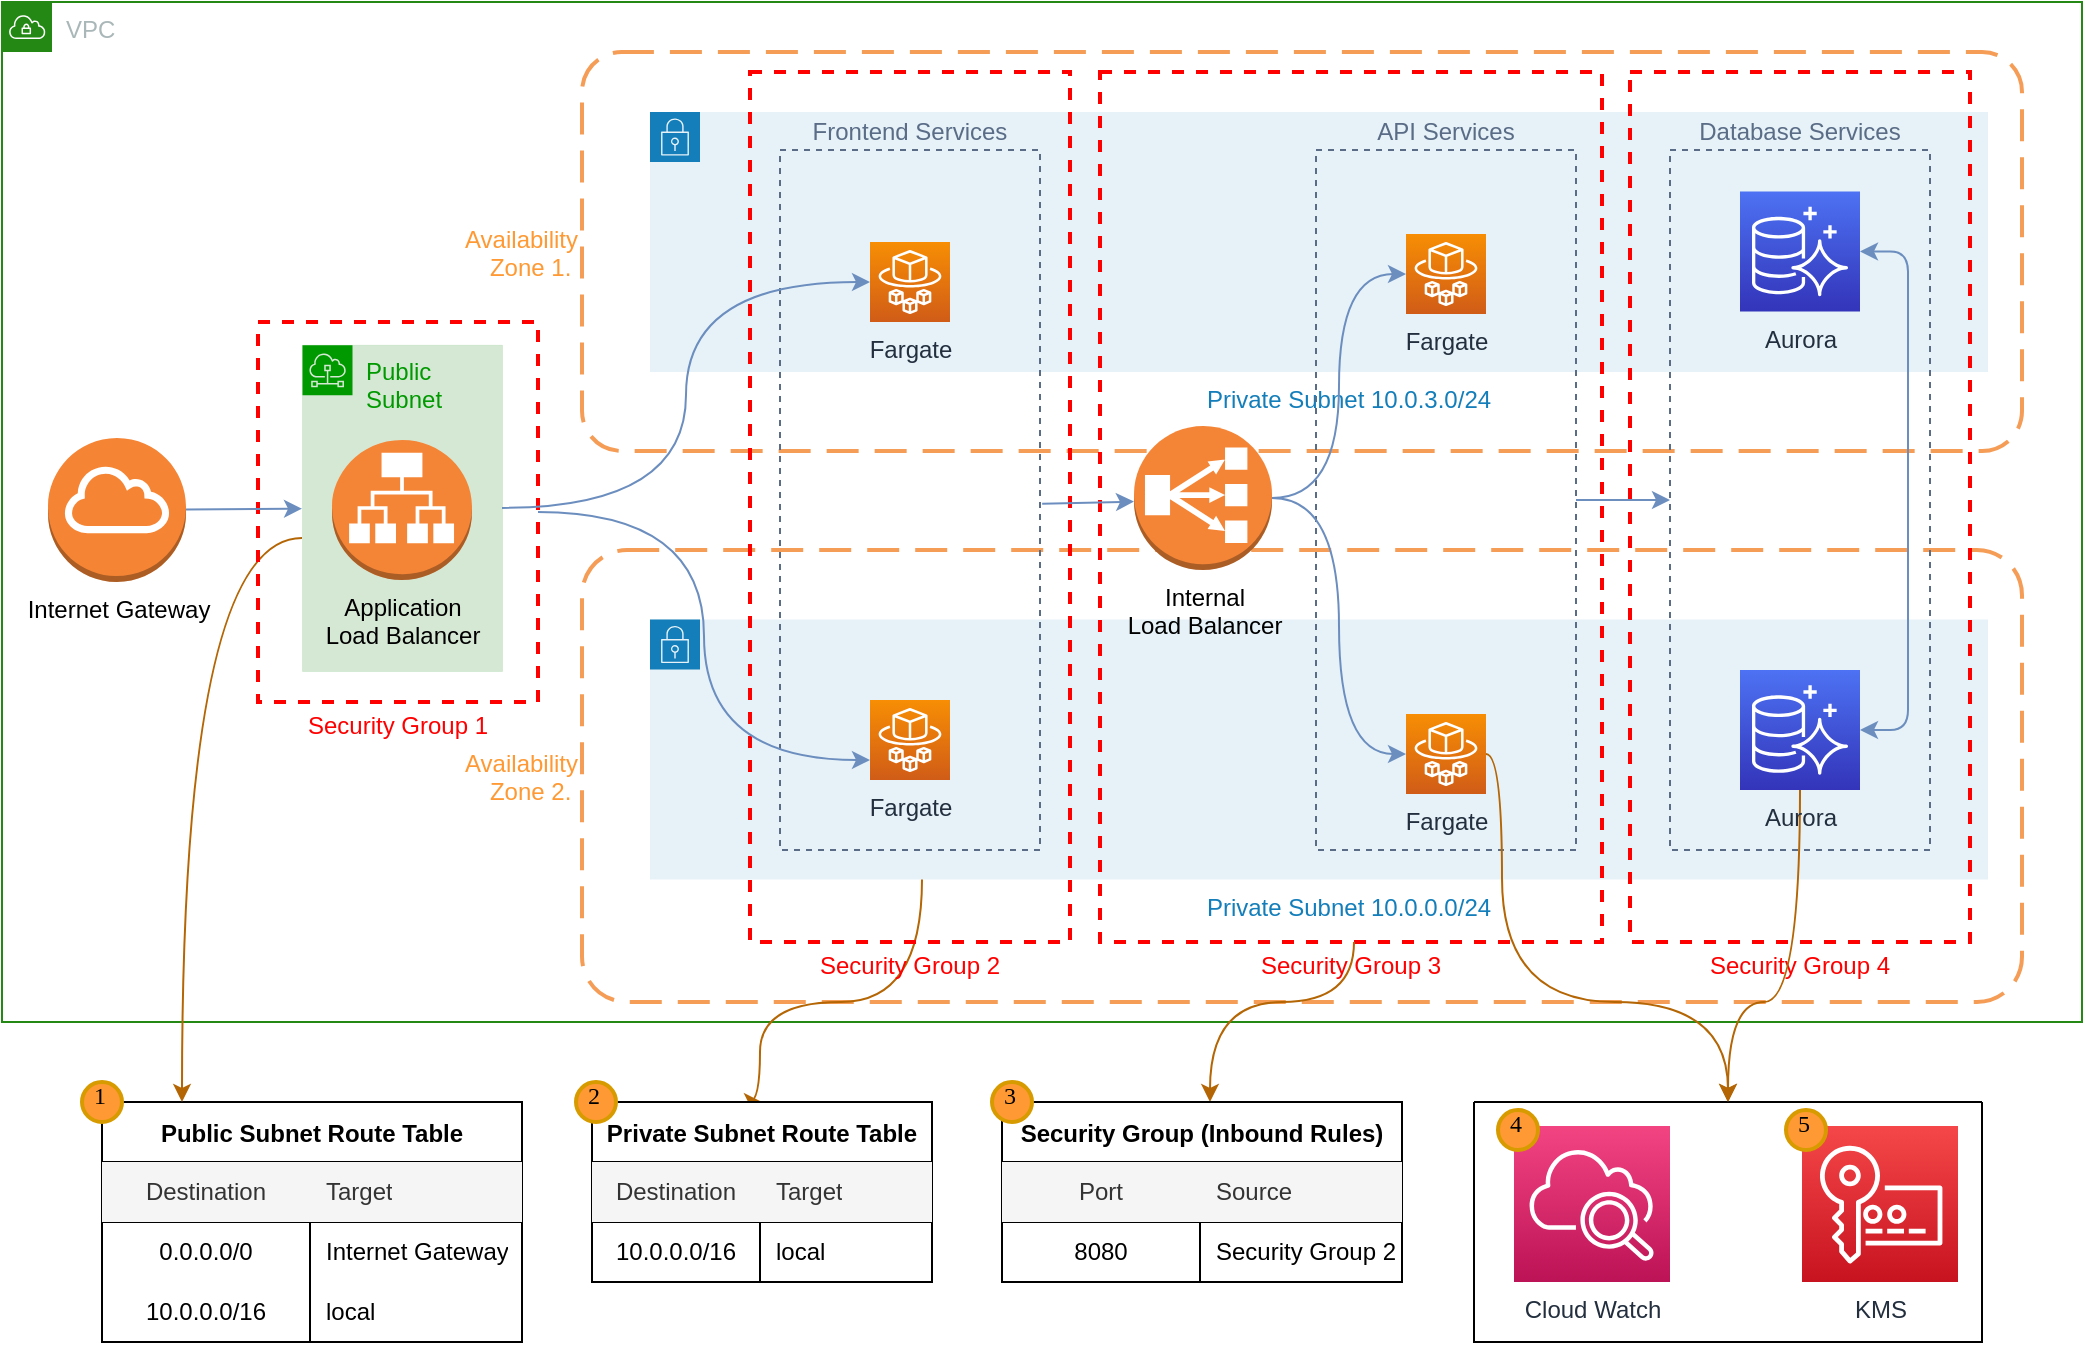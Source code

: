 <mxfile version="15.5.6" type="github">
  <diagram id="Ht1M8jgEwFfnCIfOTk4-" name="Page-1">
    <mxGraphModel dx="1426" dy="493" grid="1" gridSize="10" guides="1" tooltips="1" connect="1" arrows="1" fold="1" page="1" pageScale="1" pageWidth="1169" pageHeight="827" math="0" shadow="0">
      <root>
        <mxCell id="0" />
        <mxCell id="1" parent="0" />
        <mxCell id="Bm9dChhNE6_kYrQnx7Yv-36" value="Availability &#xa;Zone 2. " style="rounded=1;arcSize=10;dashed=1;strokeColor=#F59D56;fillColor=none;gradientColor=none;dashPattern=8 4;strokeWidth=2;verticalAlign=middle;fontColor=#FF9933;labelPosition=left;verticalLabelPosition=middle;align=right;" parent="1" vertex="1">
          <mxGeometry x="370" y="354" width="720" height="226" as="geometry" />
        </mxCell>
        <mxCell id="Bm9dChhNE6_kYrQnx7Yv-4" value="VPC" style="points=[[0,0],[0.25,0],[0.5,0],[0.75,0],[1,0],[1,0.25],[1,0.5],[1,0.75],[1,1],[0.75,1],[0.5,1],[0.25,1],[0,1],[0,0.75],[0,0.5],[0,0.25]];outlineConnect=0;gradientColor=none;html=1;whiteSpace=wrap;fontSize=12;fontStyle=0;shape=mxgraph.aws4.group;grIcon=mxgraph.aws4.group_vpc;strokeColor=#248814;fillColor=none;verticalAlign=top;align=left;spacingLeft=30;fontColor=#AAB7B8;dashed=0;" parent="1" vertex="1">
          <mxGeometry x="80" y="80" width="1040" height="510" as="geometry" />
        </mxCell>
        <mxCell id="Bm9dChhNE6_kYrQnx7Yv-38" value="Private Subnet 10.0.0.0/24" style="points=[[0,0],[0.25,0],[0.5,0],[0.75,0],[1,0],[1,0.25],[1,0.5],[1,0.75],[1,1],[0.75,1],[0.5,1],[0.25,1],[0,1],[0,0.75],[0,0.5],[0,0.25]];outlineConnect=0;gradientColor=none;html=1;whiteSpace=wrap;fontSize=12;fontStyle=0;shape=mxgraph.aws4.group;grIcon=mxgraph.aws4.group_security_group;grStroke=0;strokeColor=#147EBA;fillColor=#E6F2F8;verticalAlign=top;align=center;spacingLeft=30;fontColor=#147EBA;dashed=0;labelPosition=center;verticalLabelPosition=bottom;" parent="1" vertex="1">
          <mxGeometry x="404" y="388.75" width="669" height="130" as="geometry" />
        </mxCell>
        <mxCell id="Bm9dChhNE6_kYrQnx7Yv-32" value="Private Subnet 10.0.3.0/24" style="points=[[0,0],[0.25,0],[0.5,0],[0.75,0],[1,0],[1,0.25],[1,0.5],[1,0.75],[1,1],[0.75,1],[0.5,1],[0.25,1],[0,1],[0,0.75],[0,0.5],[0,0.25]];outlineConnect=0;gradientColor=none;html=1;whiteSpace=wrap;fontSize=12;fontStyle=0;shape=mxgraph.aws4.group;grIcon=mxgraph.aws4.group_security_group;grStroke=0;strokeColor=#147EBA;fillColor=#E6F2F8;verticalAlign=top;align=center;spacingLeft=30;fontColor=#147EBA;dashed=0;labelPosition=center;verticalLabelPosition=bottom;" parent="1" vertex="1">
          <mxGeometry x="404" y="135" width="669" height="130" as="geometry" />
        </mxCell>
        <mxCell id="Bm9dChhNE6_kYrQnx7Yv-30" value="Availability &#xa;Zone 1. " style="rounded=1;arcSize=10;dashed=1;strokeColor=#F59D56;fillColor=none;gradientColor=none;dashPattern=8 4;strokeWidth=2;fontColor=#FF9933;verticalAlign=middle;labelPosition=left;verticalLabelPosition=middle;align=right;" parent="1" vertex="1">
          <mxGeometry x="370" y="105" width="720" height="199.5" as="geometry" />
        </mxCell>
        <mxCell id="MH6_EnVXU-AyahLenh14-8" value="&lt;font color=&quot;#ff0000&quot;&gt;Security Group 3&lt;/font&gt;" style="fontStyle=0;verticalAlign=top;align=center;spacingTop=-2;fillColor=none;rounded=0;whiteSpace=wrap;html=1;strokeColor=#FF0000;strokeWidth=2;dashed=1;container=1;collapsible=0;expand=0;recursiveResize=0;labelPosition=center;verticalLabelPosition=bottom;" vertex="1" parent="1">
          <mxGeometry x="629" y="115" width="251" height="435" as="geometry" />
        </mxCell>
        <mxCell id="MH6_EnVXU-AyahLenh14-83" value="Fargate" style="sketch=0;points=[[0,0,0],[0.25,0,0],[0.5,0,0],[0.75,0,0],[1,0,0],[0,1,0],[0.25,1,0],[0.5,1,0],[0.75,1,0],[1,1,0],[0,0.25,0],[0,0.5,0],[0,0.75,0],[1,0.25,0],[1,0.5,0],[1,0.75,0]];outlineConnect=0;fontColor=#232F3E;gradientColor=#F78E04;gradientDirection=north;fillColor=#D05C17;strokeColor=#ffffff;dashed=0;verticalLabelPosition=bottom;verticalAlign=top;align=center;html=1;fontSize=12;fontStyle=0;aspect=fixed;shape=mxgraph.aws4.resourceIcon;resIcon=mxgraph.aws4.fargate;labelPosition=center;" vertex="1" parent="MH6_EnVXU-AyahLenh14-8">
          <mxGeometry x="153" y="81" width="40" height="40" as="geometry" />
        </mxCell>
        <mxCell id="MH6_EnVXU-AyahLenh14-81" value="Fargate" style="sketch=0;points=[[0,0,0],[0.25,0,0],[0.5,0,0],[0.75,0,0],[1,0,0],[0,1,0],[0.25,1,0],[0.5,1,0],[0.75,1,0],[1,1,0],[0,0.25,0],[0,0.5,0],[0,0.75,0],[1,0.25,0],[1,0.5,0],[1,0.75,0]];outlineConnect=0;fontColor=#232F3E;gradientColor=#F78E04;gradientDirection=north;fillColor=#D05C17;strokeColor=#ffffff;dashed=0;verticalLabelPosition=bottom;verticalAlign=top;align=center;html=1;fontSize=12;fontStyle=0;aspect=fixed;shape=mxgraph.aws4.resourceIcon;resIcon=mxgraph.aws4.fargate;labelPosition=center;" vertex="1" parent="MH6_EnVXU-AyahLenh14-8">
          <mxGeometry x="153" y="321" width="40" height="40" as="geometry" />
        </mxCell>
        <mxCell id="Bm9dChhNE6_kYrQnx7Yv-35" value="API Services" style="fillColor=none;strokeColor=#5A6C86;dashed=1;verticalAlign=bottom;fontStyle=0;fontColor=#5A6C86;labelPosition=center;verticalLabelPosition=top;align=center;" parent="MH6_EnVXU-AyahLenh14-8" vertex="1">
          <mxGeometry x="108" y="39" width="130" height="350" as="geometry" />
        </mxCell>
        <mxCell id="MH6_EnVXU-AyahLenh14-100" style="edgeStyle=orthogonalEdgeStyle;curved=1;rounded=0;orthogonalLoop=1;jettySize=auto;html=1;entryX=0.5;entryY=0;entryDx=0;entryDy=0;fillColor=#fad7ac;strokeColor=#b46504;" edge="1" parent="1" source="Bm9dChhNE6_kYrQnx7Yv-38" target="MH6_EnVXU-AyahLenh14-68">
          <mxGeometry relative="1" as="geometry">
            <Array as="points">
              <mxPoint x="540" y="580" />
              <mxPoint x="459" y="580" />
            </Array>
          </mxGeometry>
        </mxCell>
        <mxCell id="Bm9dChhNE6_kYrQnx7Yv-34" value="Frontend Services" style="fillColor=none;strokeColor=#5A6C86;dashed=1;verticalAlign=bottom;fontStyle=0;fontColor=#5A6C86;labelPosition=center;verticalLabelPosition=top;align=center;" parent="1" vertex="1">
          <mxGeometry x="469" y="154" width="130" height="350" as="geometry" />
        </mxCell>
        <mxCell id="Bm9dChhNE6_kYrQnx7Yv-37" value="Database Services" style="fillColor=none;strokeColor=#5A6C86;dashed=1;verticalAlign=bottom;fontStyle=0;fontColor=#5A6C86;labelPosition=center;verticalLabelPosition=top;align=center;" parent="1" vertex="1">
          <mxGeometry x="914" y="154" width="130" height="350" as="geometry" />
        </mxCell>
        <mxCell id="MH6_EnVXU-AyahLenh14-7" value="&lt;font color=&quot;#ff0000&quot;&gt;Security Group 2&lt;/font&gt;" style="fontStyle=0;verticalAlign=top;align=center;spacingTop=-2;fillColor=none;rounded=0;whiteSpace=wrap;html=1;strokeColor=#FF0000;strokeWidth=2;dashed=1;container=1;collapsible=0;expand=0;recursiveResize=0;labelPosition=center;verticalLabelPosition=bottom;" vertex="1" parent="1">
          <mxGeometry x="454" y="115" width="160" height="435" as="geometry" />
        </mxCell>
        <mxCell id="kDZL8D2RY44nvhGmX9FH-7" value="Fargate" style="sketch=0;points=[[0,0,0],[0.25,0,0],[0.5,0,0],[0.75,0,0],[1,0,0],[0,1,0],[0.25,1,0],[0.5,1,0],[0.75,1,0],[1,1,0],[0,0.25,0],[0,0.5,0],[0,0.75,0],[1,0.25,0],[1,0.5,0],[1,0.75,0]];outlineConnect=0;fontColor=#232F3E;gradientColor=#F78E04;gradientDirection=north;fillColor=#D05C17;strokeColor=#ffffff;dashed=0;verticalLabelPosition=bottom;verticalAlign=top;align=center;html=1;fontSize=12;fontStyle=0;aspect=fixed;shape=mxgraph.aws4.resourceIcon;resIcon=mxgraph.aws4.fargate;" parent="MH6_EnVXU-AyahLenh14-7" vertex="1">
          <mxGeometry x="60" y="314" width="40" height="40" as="geometry" />
        </mxCell>
        <mxCell id="MH6_EnVXU-AyahLenh14-64" value="Fargate" style="sketch=0;points=[[0,0,0],[0.25,0,0],[0.5,0,0],[0.75,0,0],[1,0,0],[0,1,0],[0.25,1,0],[0.5,1,0],[0.75,1,0],[1,1,0],[0,0.25,0],[0,0.5,0],[0,0.75,0],[1,0.25,0],[1,0.5,0],[1,0.75,0]];outlineConnect=0;fontColor=#232F3E;gradientColor=#F78E04;gradientDirection=north;fillColor=#D05C17;strokeColor=#ffffff;dashed=0;verticalLabelPosition=bottom;verticalAlign=top;align=center;html=1;fontSize=12;fontStyle=0;aspect=fixed;shape=mxgraph.aws4.resourceIcon;resIcon=mxgraph.aws4.fargate;" vertex="1" parent="MH6_EnVXU-AyahLenh14-7">
          <mxGeometry x="60" y="85" width="40" height="40" as="geometry" />
        </mxCell>
        <mxCell id="MH6_EnVXU-AyahLenh14-101" style="edgeStyle=orthogonalEdgeStyle;curved=1;rounded=0;orthogonalLoop=1;jettySize=auto;html=1;fillColor=#fad7ac;strokeColor=#b46504;" edge="1" parent="1" source="MH6_EnVXU-AyahLenh14-8" target="MH6_EnVXU-AyahLenh14-84">
          <mxGeometry relative="1" as="geometry">
            <Array as="points">
              <mxPoint x="756" y="580" />
              <mxPoint x="684" y="580" />
            </Array>
          </mxGeometry>
        </mxCell>
        <mxCell id="MH6_EnVXU-AyahLenh14-9" value="&lt;font color=&quot;#ff0000&quot;&gt;Security Group 4&lt;/font&gt;" style="fontStyle=0;verticalAlign=top;align=center;spacingTop=-2;fillColor=none;rounded=0;whiteSpace=wrap;html=1;strokeColor=#FF0000;strokeWidth=2;dashed=1;container=1;collapsible=0;expand=0;recursiveResize=0;labelPosition=center;verticalLabelPosition=bottom;" vertex="1" parent="1">
          <mxGeometry x="894" y="115" width="170" height="435" as="geometry" />
        </mxCell>
        <mxCell id="MH6_EnVXU-AyahLenh14-54" value="Public Subnet Route Table" style="shape=table;startSize=30;container=1;collapsible=0;childLayout=tableLayout;fixedRows=1;rowLines=0;fontStyle=1;align=center;pointerEvents=1;" vertex="1" parent="1">
          <mxGeometry x="130" y="630" width="210" height="120" as="geometry" />
        </mxCell>
        <mxCell id="MH6_EnVXU-AyahLenh14-55" value="" style="shape=partialRectangle;html=1;whiteSpace=wrap;collapsible=0;dropTarget=0;pointerEvents=1;fillColor=none;top=0;left=0;bottom=1;right=0;points=[[0,0.5],[1,0.5]];portConstraint=eastwest;" vertex="1" parent="MH6_EnVXU-AyahLenh14-54">
          <mxGeometry y="30" width="210" height="30" as="geometry" />
        </mxCell>
        <mxCell id="MH6_EnVXU-AyahLenh14-56" value="Destination" style="shape=partialRectangle;html=1;whiteSpace=wrap;connectable=0;fillColor=#f5f5f5;top=0;left=0;bottom=0;right=0;overflow=hidden;pointerEvents=1;fontColor=#333333;strokeColor=#666666;" vertex="1" parent="MH6_EnVXU-AyahLenh14-55">
          <mxGeometry width="104" height="30" as="geometry">
            <mxRectangle width="104" height="30" as="alternateBounds" />
          </mxGeometry>
        </mxCell>
        <mxCell id="MH6_EnVXU-AyahLenh14-57" value="Target" style="shape=partialRectangle;html=1;whiteSpace=wrap;connectable=0;fillColor=#f5f5f5;top=0;left=0;bottom=0;right=0;align=left;spacingLeft=6;overflow=hidden;pointerEvents=1;fontColor=#333333;strokeColor=#666666;" vertex="1" parent="MH6_EnVXU-AyahLenh14-55">
          <mxGeometry x="104" width="106" height="30" as="geometry">
            <mxRectangle width="106" height="30" as="alternateBounds" />
          </mxGeometry>
        </mxCell>
        <mxCell id="MH6_EnVXU-AyahLenh14-58" value="" style="shape=partialRectangle;html=1;whiteSpace=wrap;collapsible=0;dropTarget=0;pointerEvents=1;fillColor=none;top=0;left=0;bottom=0;right=0;points=[[0,0.5],[1,0.5]];portConstraint=eastwest;" vertex="1" parent="MH6_EnVXU-AyahLenh14-54">
          <mxGeometry y="60" width="210" height="30" as="geometry" />
        </mxCell>
        <mxCell id="MH6_EnVXU-AyahLenh14-59" value="0.0.0.0/0" style="shape=partialRectangle;html=1;whiteSpace=wrap;connectable=0;fillColor=none;top=0;left=0;bottom=0;right=0;overflow=hidden;pointerEvents=1;" vertex="1" parent="MH6_EnVXU-AyahLenh14-58">
          <mxGeometry width="104" height="30" as="geometry">
            <mxRectangle width="104" height="30" as="alternateBounds" />
          </mxGeometry>
        </mxCell>
        <mxCell id="MH6_EnVXU-AyahLenh14-60" value="Internet Gateway" style="shape=partialRectangle;html=1;whiteSpace=wrap;connectable=0;fillColor=none;top=0;left=0;bottom=0;right=0;align=left;spacingLeft=6;overflow=hidden;pointerEvents=1;labelBorderColor=none;" vertex="1" parent="MH6_EnVXU-AyahLenh14-58">
          <mxGeometry x="104" width="106" height="30" as="geometry">
            <mxRectangle width="106" height="30" as="alternateBounds" />
          </mxGeometry>
        </mxCell>
        <mxCell id="MH6_EnVXU-AyahLenh14-61" value="" style="shape=partialRectangle;html=1;whiteSpace=wrap;collapsible=0;dropTarget=0;pointerEvents=1;fillColor=none;top=0;left=0;bottom=0;right=0;points=[[0,0.5],[1,0.5]];portConstraint=eastwest;" vertex="1" parent="MH6_EnVXU-AyahLenh14-54">
          <mxGeometry y="90" width="210" height="30" as="geometry" />
        </mxCell>
        <mxCell id="MH6_EnVXU-AyahLenh14-62" value="10.0.0.0/16" style="shape=partialRectangle;html=1;whiteSpace=wrap;connectable=0;fillColor=none;top=0;left=0;bottom=0;right=0;overflow=hidden;pointerEvents=1;" vertex="1" parent="MH6_EnVXU-AyahLenh14-61">
          <mxGeometry width="104" height="30" as="geometry">
            <mxRectangle width="104" height="30" as="alternateBounds" />
          </mxGeometry>
        </mxCell>
        <mxCell id="MH6_EnVXU-AyahLenh14-63" value="local" style="shape=partialRectangle;html=1;whiteSpace=wrap;connectable=0;fillColor=none;top=0;left=0;bottom=0;right=0;align=left;spacingLeft=6;overflow=hidden;pointerEvents=1;" vertex="1" parent="MH6_EnVXU-AyahLenh14-61">
          <mxGeometry x="104" width="106" height="30" as="geometry">
            <mxRectangle width="106" height="30" as="alternateBounds" />
          </mxGeometry>
        </mxCell>
        <mxCell id="MH6_EnVXU-AyahLenh14-109" style="edgeStyle=orthogonalEdgeStyle;curved=1;rounded=0;orthogonalLoop=1;jettySize=auto;html=1;entryX=0;entryY=0.5;entryDx=0;entryDy=0;entryPerimeter=0;fontColor=#FF0000;fillColor=#dae8fc;strokeColor=#6c8ebf;" edge="1" parent="1" source="kDZL8D2RY44nvhGmX9FH-68" target="MH6_EnVXU-AyahLenh14-83">
          <mxGeometry relative="1" as="geometry" />
        </mxCell>
        <mxCell id="MH6_EnVXU-AyahLenh14-111" style="edgeStyle=orthogonalEdgeStyle;curved=1;rounded=0;orthogonalLoop=1;jettySize=auto;html=1;entryX=0;entryY=0.5;entryDx=0;entryDy=0;entryPerimeter=0;fontColor=#FF0000;fillColor=#dae8fc;strokeColor=#6c8ebf;" edge="1" parent="1" source="kDZL8D2RY44nvhGmX9FH-68" target="MH6_EnVXU-AyahLenh14-81">
          <mxGeometry relative="1" as="geometry" />
        </mxCell>
        <mxCell id="kDZL8D2RY44nvhGmX9FH-68" value="&lt;font color=&quot;#000000&quot;&gt;Internal &lt;br&gt;Load Balancer&lt;/font&gt;" style="outlineConnect=0;dashed=0;verticalLabelPosition=bottom;verticalAlign=top;align=center;html=1;shape=mxgraph.aws3.classic_load_balancer;fillColor=#F58536;gradientColor=none;fontColor=#FF9933;" parent="1" vertex="1">
          <mxGeometry x="646" y="292" width="69" height="72" as="geometry" />
        </mxCell>
        <mxCell id="kDZL8D2RY44nvhGmX9FH-9" value="Aurora" style="sketch=0;points=[[0,0,0],[0.25,0,0],[0.5,0,0],[0.75,0,0],[1,0,0],[0,1,0],[0.25,1,0],[0.5,1,0],[0.75,1,0],[1,1,0],[0,0.25,0],[0,0.5,0],[0,0.75,0],[1,0.25,0],[1,0.5,0],[1,0.75,0]];outlineConnect=0;fontColor=#232F3E;gradientColor=#4D72F3;gradientDirection=north;fillColor=#3334B9;strokeColor=#ffffff;dashed=0;verticalLabelPosition=bottom;verticalAlign=top;align=center;html=1;fontSize=12;fontStyle=0;aspect=fixed;shape=mxgraph.aws4.resourceIcon;resIcon=mxgraph.aws4.aurora;" parent="1" vertex="1">
          <mxGeometry x="949" y="174.75" width="60" height="60" as="geometry" />
        </mxCell>
        <mxCell id="MH6_EnVXU-AyahLenh14-123" style="edgeStyle=orthogonalEdgeStyle;curved=1;rounded=0;orthogonalLoop=1;jettySize=auto;html=1;fontColor=#000000;fillColor=#fad7ac;strokeColor=#b46504;" edge="1" parent="1" source="kDZL8D2RY44nvhGmX9FH-10" target="MH6_EnVXU-AyahLenh14-122">
          <mxGeometry relative="1" as="geometry">
            <Array as="points">
              <mxPoint x="979" y="580" />
              <mxPoint x="943" y="580" />
            </Array>
          </mxGeometry>
        </mxCell>
        <mxCell id="kDZL8D2RY44nvhGmX9FH-10" value="Aurora" style="sketch=0;points=[[0,0,0],[0.25,0,0],[0.5,0,0],[0.75,0,0],[1,0,0],[0,1,0],[0.25,1,0],[0.5,1,0],[0.75,1,0],[1,1,0],[0,0.25,0],[0,0.5,0],[0,0.75,0],[1,0.25,0],[1,0.5,0],[1,0.75,0]];outlineConnect=0;fontColor=#232F3E;gradientColor=#4D72F3;gradientDirection=north;fillColor=#3334B9;strokeColor=#ffffff;dashed=0;verticalLabelPosition=bottom;verticalAlign=top;align=center;html=1;fontSize=12;fontStyle=0;aspect=fixed;shape=mxgraph.aws4.resourceIcon;resIcon=mxgraph.aws4.aurora;" parent="1" vertex="1">
          <mxGeometry x="949" y="414" width="60" height="60" as="geometry" />
        </mxCell>
        <mxCell id="kDZL8D2RY44nvhGmX9FH-54" value="" style="endArrow=classic;startArrow=classic;html=1;rounded=1;strokeWidth=1;edgeStyle=orthogonalEdgeStyle;elbow=vertical;jumpStyle=none;exitX=1;exitY=0.5;exitDx=0;exitDy=0;exitPerimeter=0;entryX=1;entryY=0.5;entryDx=0;entryDy=0;entryPerimeter=0;fillColor=#dae8fc;strokeColor=#6c8ebf;" parent="1" source="kDZL8D2RY44nvhGmX9FH-10" target="kDZL8D2RY44nvhGmX9FH-9" edge="1">
          <mxGeometry width="50" height="50" relative="1" as="geometry">
            <mxPoint x="1243" y="340" as="sourcePoint" />
            <mxPoint x="1293" y="290" as="targetPoint" />
            <Array as="points">
              <mxPoint x="1033" y="444" />
              <mxPoint x="1033" y="205" />
            </Array>
          </mxGeometry>
        </mxCell>
        <mxCell id="MH6_EnVXU-AyahLenh14-68" value="Private Subnet Route Table" style="shape=table;startSize=30;container=1;collapsible=0;childLayout=tableLayout;fixedRows=1;rowLines=0;fontStyle=1;align=center;pointerEvents=1;" vertex="1" parent="1">
          <mxGeometry x="375" y="630" width="170" height="90" as="geometry" />
        </mxCell>
        <mxCell id="MH6_EnVXU-AyahLenh14-69" value="" style="shape=partialRectangle;html=1;whiteSpace=wrap;collapsible=0;dropTarget=0;pointerEvents=1;fillColor=none;top=0;left=0;bottom=1;right=0;points=[[0,0.5],[1,0.5]];portConstraint=eastwest;" vertex="1" parent="MH6_EnVXU-AyahLenh14-68">
          <mxGeometry y="30" width="170" height="30" as="geometry" />
        </mxCell>
        <mxCell id="MH6_EnVXU-AyahLenh14-70" value="Destination" style="shape=partialRectangle;html=1;whiteSpace=wrap;connectable=0;fillColor=#f5f5f5;top=0;left=0;bottom=0;right=0;overflow=hidden;pointerEvents=1;fontColor=#333333;strokeColor=#666666;" vertex="1" parent="MH6_EnVXU-AyahLenh14-69">
          <mxGeometry width="84" height="30" as="geometry">
            <mxRectangle width="84" height="30" as="alternateBounds" />
          </mxGeometry>
        </mxCell>
        <mxCell id="MH6_EnVXU-AyahLenh14-71" value="Target" style="shape=partialRectangle;html=1;whiteSpace=wrap;connectable=0;fillColor=#f5f5f5;top=0;left=0;bottom=0;right=0;align=left;spacingLeft=6;overflow=hidden;pointerEvents=1;fontColor=#333333;strokeColor=#666666;" vertex="1" parent="MH6_EnVXU-AyahLenh14-69">
          <mxGeometry x="84" width="86" height="30" as="geometry">
            <mxRectangle width="86" height="30" as="alternateBounds" />
          </mxGeometry>
        </mxCell>
        <mxCell id="MH6_EnVXU-AyahLenh14-72" value="" style="shape=partialRectangle;html=1;whiteSpace=wrap;collapsible=0;dropTarget=0;pointerEvents=1;fillColor=none;top=0;left=0;bottom=0;right=0;points=[[0,0.5],[1,0.5]];portConstraint=eastwest;" vertex="1" parent="MH6_EnVXU-AyahLenh14-68">
          <mxGeometry y="60" width="170" height="30" as="geometry" />
        </mxCell>
        <mxCell id="MH6_EnVXU-AyahLenh14-73" value="10.0.0.0/16" style="shape=partialRectangle;html=1;whiteSpace=wrap;connectable=0;fillColor=none;top=0;left=0;bottom=0;right=0;overflow=hidden;pointerEvents=1;" vertex="1" parent="MH6_EnVXU-AyahLenh14-72">
          <mxGeometry width="84" height="30" as="geometry">
            <mxRectangle width="84" height="30" as="alternateBounds" />
          </mxGeometry>
        </mxCell>
        <mxCell id="MH6_EnVXU-AyahLenh14-74" value="local" style="shape=partialRectangle;html=1;whiteSpace=wrap;connectable=0;fillColor=none;top=0;left=0;bottom=0;right=0;align=left;spacingLeft=6;overflow=hidden;pointerEvents=1;labelBorderColor=none;" vertex="1" parent="MH6_EnVXU-AyahLenh14-72">
          <mxGeometry x="84" width="86" height="30" as="geometry">
            <mxRectangle width="86" height="30" as="alternateBounds" />
          </mxGeometry>
        </mxCell>
        <mxCell id="MH6_EnVXU-AyahLenh14-79" style="edgeStyle=orthogonalEdgeStyle;curved=1;rounded=0;orthogonalLoop=1;jettySize=auto;html=1;fillColor=#fad7ac;strokeColor=#b46504;" edge="1" parent="1" source="kDZL8D2RY44nvhGmX9FH-79" target="MH6_EnVXU-AyahLenh14-54">
          <mxGeometry relative="1" as="geometry">
            <Array as="points">
              <mxPoint x="170" y="348" />
            </Array>
          </mxGeometry>
        </mxCell>
        <mxCell id="MH6_EnVXU-AyahLenh14-84" value="Security Group (Inbound Rules)" style="shape=table;startSize=30;container=1;collapsible=0;childLayout=tableLayout;fixedRows=1;rowLines=0;fontStyle=1;align=center;pointerEvents=1;" vertex="1" parent="1">
          <mxGeometry x="580" y="630" width="200" height="90" as="geometry" />
        </mxCell>
        <mxCell id="MH6_EnVXU-AyahLenh14-85" value="" style="shape=partialRectangle;html=1;whiteSpace=wrap;collapsible=0;dropTarget=0;pointerEvents=1;fillColor=none;top=0;left=0;bottom=1;right=0;points=[[0,0.5],[1,0.5]];portConstraint=eastwest;" vertex="1" parent="MH6_EnVXU-AyahLenh14-84">
          <mxGeometry y="30" width="200" height="30" as="geometry" />
        </mxCell>
        <mxCell id="MH6_EnVXU-AyahLenh14-86" value="Port" style="shape=partialRectangle;html=1;whiteSpace=wrap;connectable=0;fillColor=#f5f5f5;top=0;left=0;bottom=0;right=0;overflow=hidden;pointerEvents=1;fontColor=#333333;strokeColor=#666666;" vertex="1" parent="MH6_EnVXU-AyahLenh14-85">
          <mxGeometry width="99" height="30" as="geometry">
            <mxRectangle width="99" height="30" as="alternateBounds" />
          </mxGeometry>
        </mxCell>
        <mxCell id="MH6_EnVXU-AyahLenh14-87" value="Source" style="shape=partialRectangle;html=1;whiteSpace=wrap;connectable=0;fillColor=#f5f5f5;top=0;left=0;bottom=0;right=0;align=left;spacingLeft=6;overflow=hidden;pointerEvents=1;fontColor=#333333;strokeColor=#666666;" vertex="1" parent="MH6_EnVXU-AyahLenh14-85">
          <mxGeometry x="99" width="101" height="30" as="geometry">
            <mxRectangle width="101" height="30" as="alternateBounds" />
          </mxGeometry>
        </mxCell>
        <mxCell id="MH6_EnVXU-AyahLenh14-88" value="" style="shape=partialRectangle;html=1;whiteSpace=wrap;collapsible=0;dropTarget=0;pointerEvents=1;fillColor=none;top=0;left=0;bottom=0;right=0;points=[[0,0.5],[1,0.5]];portConstraint=eastwest;" vertex="1" parent="MH6_EnVXU-AyahLenh14-84">
          <mxGeometry y="60" width="200" height="30" as="geometry" />
        </mxCell>
        <mxCell id="MH6_EnVXU-AyahLenh14-89" value="8080" style="shape=partialRectangle;html=1;whiteSpace=wrap;connectable=0;fillColor=none;top=0;left=0;bottom=0;right=0;overflow=hidden;pointerEvents=1;" vertex="1" parent="MH6_EnVXU-AyahLenh14-88">
          <mxGeometry width="99" height="30" as="geometry">
            <mxRectangle width="99" height="30" as="alternateBounds" />
          </mxGeometry>
        </mxCell>
        <mxCell id="MH6_EnVXU-AyahLenh14-90" value="Security Group 2" style="shape=partialRectangle;html=1;whiteSpace=wrap;connectable=0;fillColor=none;top=0;left=0;bottom=0;right=0;align=left;spacingLeft=6;overflow=hidden;pointerEvents=1;labelBorderColor=none;" vertex="1" parent="MH6_EnVXU-AyahLenh14-88">
          <mxGeometry x="99" width="101" height="30" as="geometry">
            <mxRectangle width="101" height="30" as="alternateBounds" />
          </mxGeometry>
        </mxCell>
        <mxCell id="MH6_EnVXU-AyahLenh14-105" style="edgeStyle=orthogonalEdgeStyle;curved=1;rounded=0;orthogonalLoop=1;jettySize=auto;html=1;entryX=0;entryY=0.75;entryDx=0;entryDy=0;entryPerimeter=0;fontColor=#FF0000;fillColor=#dae8fc;strokeColor=#6c8ebf;" edge="1" parent="1" source="MH6_EnVXU-AyahLenh14-1" target="kDZL8D2RY44nvhGmX9FH-7">
          <mxGeometry relative="1" as="geometry" />
        </mxCell>
        <mxCell id="MH6_EnVXU-AyahLenh14-1" value="&lt;font color=&quot;#ff0000&quot;&gt;Security Group 1&lt;/font&gt;" style="fontStyle=0;verticalAlign=top;align=center;spacingTop=-2;fillColor=none;rounded=0;whiteSpace=wrap;html=1;strokeColor=#FF0000;strokeWidth=2;dashed=1;container=1;collapsible=0;expand=0;recursiveResize=0;labelPosition=center;verticalLabelPosition=bottom;" vertex="1" parent="1">
          <mxGeometry x="208" y="240" width="140" height="190" as="geometry" />
        </mxCell>
        <mxCell id="kDZL8D2RY44nvhGmX9FH-79" value="&lt;font color=&quot;#009900&quot;&gt;Public Subnet&lt;/font&gt;" style="sketch=0;outlineConnect=0;html=1;whiteSpace=wrap;fontSize=12;fontStyle=0;shape=mxgraph.aws4.group;grIcon=mxgraph.aws4.group_subnet;strokeColor=#009900;fillColor=#d5e8d4;verticalAlign=top;align=left;spacingLeft=30;dashed=0;labelBackgroundColor=none;labelBorderColor=none;shadow=0;strokeWidth=0;" parent="MH6_EnVXU-AyahLenh14-1" vertex="1">
          <mxGeometry x="22" y="11.38" width="100" height="163.13" as="geometry" />
        </mxCell>
        <mxCell id="Bm9dChhNE6_kYrQnx7Yv-1" value="Application&lt;br&gt;Load Balancer" style="outlineConnect=0;dashed=0;verticalLabelPosition=bottom;verticalAlign=top;align=center;html=1;shape=mxgraph.aws3.application_load_balancer;fillColor=#F58536;gradientColor=none;" parent="MH6_EnVXU-AyahLenh14-1" vertex="1">
          <mxGeometry x="37" y="58.94" width="70" height="70" as="geometry" />
        </mxCell>
        <mxCell id="MH6_EnVXU-AyahLenh14-104" style="edgeStyle=orthogonalEdgeStyle;curved=1;rounded=0;orthogonalLoop=1;jettySize=auto;html=1;entryX=0;entryY=0.5;entryDx=0;entryDy=0;entryPerimeter=0;fontColor=#FF0000;fillColor=#dae8fc;strokeColor=#6c8ebf;" edge="1" parent="1" source="kDZL8D2RY44nvhGmX9FH-79" target="MH6_EnVXU-AyahLenh14-64">
          <mxGeometry relative="1" as="geometry" />
        </mxCell>
        <mxCell id="MH6_EnVXU-AyahLenh14-106" value="" style="endArrow=classic;html=1;rounded=0;fontColor=#FF0000;curved=1;exitX=0.913;exitY=0.494;exitDx=0;exitDy=0;exitPerimeter=0;spacing=2;fillColor=#dae8fc;strokeColor=#6c8ebf;" edge="1" parent="1">
          <mxGeometry width="50" height="50" relative="1" as="geometry">
            <mxPoint x="600.08" y="330.89" as="sourcePoint" />
            <mxPoint x="646" y="329.811" as="targetPoint" />
          </mxGeometry>
        </mxCell>
        <mxCell id="MH6_EnVXU-AyahLenh14-114" style="edgeStyle=none;rounded=0;orthogonalLoop=1;jettySize=auto;html=1;entryX=0;entryY=0.5;entryDx=0;entryDy=0;fontColor=#FF0000;fillColor=#dae8fc;strokeColor=#6c8ebf;" edge="1" parent="1" source="Bm9dChhNE6_kYrQnx7Yv-35" target="Bm9dChhNE6_kYrQnx7Yv-37">
          <mxGeometry relative="1" as="geometry" />
        </mxCell>
        <mxCell id="MH6_EnVXU-AyahLenh14-116" style="edgeStyle=none;rounded=0;orthogonalLoop=1;jettySize=auto;html=1;fontColor=#FF0000;fillColor=#dae8fc;strokeColor=#6c8ebf;" edge="1" parent="1" source="MH6_EnVXU-AyahLenh14-115" target="kDZL8D2RY44nvhGmX9FH-79">
          <mxGeometry relative="1" as="geometry" />
        </mxCell>
        <mxCell id="MH6_EnVXU-AyahLenh14-115" value="&lt;font color=&quot;#000000&quot;&gt;Internet Gateway&lt;/font&gt;" style="outlineConnect=0;dashed=0;verticalLabelPosition=bottom;verticalAlign=top;align=center;html=1;shape=mxgraph.aws3.internet_gateway;fillColor=#F58534;gradientColor=none;labelBorderColor=none;fontColor=#FF0000;" vertex="1" parent="1">
          <mxGeometry x="103" y="298" width="69" height="72" as="geometry" />
        </mxCell>
        <mxCell id="MH6_EnVXU-AyahLenh14-122" value="" style="swimlane;startSize=0;labelBorderColor=none;fontColor=#000000;" vertex="1" parent="1">
          <mxGeometry x="816" y="630" width="254" height="120" as="geometry" />
        </mxCell>
        <mxCell id="MH6_EnVXU-AyahLenh14-11" value="KMS" style="sketch=0;points=[[0,0,0],[0.25,0,0],[0.5,0,0],[0.75,0,0],[1,0,0],[0,1,0],[0.25,1,0],[0.5,1,0],[0.75,1,0],[1,1,0],[0,0.25,0],[0,0.5,0],[0,0.75,0],[1,0.25,0],[1,0.5,0],[1,0.75,0]];outlineConnect=0;fontColor=#232F3E;gradientColor=#F54749;gradientDirection=north;fillColor=#C7131F;strokeColor=#ffffff;dashed=0;verticalLabelPosition=bottom;verticalAlign=top;align=center;html=1;fontSize=12;fontStyle=0;aspect=fixed;shape=mxgraph.aws4.resourceIcon;resIcon=mxgraph.aws4.key_management_service;" vertex="1" parent="MH6_EnVXU-AyahLenh14-122">
          <mxGeometry x="164" y="12" width="78" height="78" as="geometry" />
        </mxCell>
        <mxCell id="MH6_EnVXU-AyahLenh14-96" value="Cloud Watch" style="sketch=0;points=[[0,0,0],[0.25,0,0],[0.5,0,0],[0.75,0,0],[1,0,0],[0,1,0],[0.25,1,0],[0.5,1,0],[0.75,1,0],[1,1,0],[0,0.25,0],[0,0.5,0],[0,0.75,0],[1,0.25,0],[1,0.5,0],[1,0.75,0]];points=[[0,0,0],[0.25,0,0],[0.5,0,0],[0.75,0,0],[1,0,0],[0,1,0],[0.25,1,0],[0.5,1,0],[0.75,1,0],[1,1,0],[0,0.25,0],[0,0.5,0],[0,0.75,0],[1,0.25,0],[1,0.5,0],[1,0.75,0]];outlineConnect=0;fontColor=#232F3E;gradientColor=#F34482;gradientDirection=north;fillColor=#BC1356;strokeColor=#ffffff;dashed=0;verticalLabelPosition=bottom;verticalAlign=top;align=center;html=1;fontSize=12;fontStyle=0;aspect=fixed;shape=mxgraph.aws4.resourceIcon;resIcon=mxgraph.aws4.cloudwatch_2;labelBorderColor=none;" vertex="1" parent="MH6_EnVXU-AyahLenh14-122">
          <mxGeometry x="20" y="12" width="78" height="78" as="geometry" />
        </mxCell>
        <mxCell id="MH6_EnVXU-AyahLenh14-127" value="5" style="ellipse;whiteSpace=wrap;html=1;aspect=fixed;strokeWidth=2;fontFamily=Tahoma;spacingBottom=4;spacingRight=2;strokeColor=#d79b00;verticalAlign=bottom;fillColor=#FF9933;" vertex="1" parent="MH6_EnVXU-AyahLenh14-122">
          <mxGeometry x="156" y="4" width="20" height="20" as="geometry" />
        </mxCell>
        <mxCell id="MH6_EnVXU-AyahLenh14-126" value="4" style="ellipse;whiteSpace=wrap;html=1;aspect=fixed;strokeWidth=2;fontFamily=Tahoma;spacingBottom=4;spacingRight=2;strokeColor=#d79b00;verticalAlign=bottom;fillColor=#FF9933;" vertex="1" parent="MH6_EnVXU-AyahLenh14-122">
          <mxGeometry x="12" y="4" width="20" height="20" as="geometry" />
        </mxCell>
        <mxCell id="MH6_EnVXU-AyahLenh14-124" style="edgeStyle=orthogonalEdgeStyle;curved=1;rounded=0;orthogonalLoop=1;jettySize=auto;html=1;entryX=0.5;entryY=0;entryDx=0;entryDy=0;fontColor=#000000;fillColor=#fad7ac;strokeColor=#b46504;" edge="1" parent="1" source="MH6_EnVXU-AyahLenh14-81" target="MH6_EnVXU-AyahLenh14-122">
          <mxGeometry relative="1" as="geometry">
            <Array as="points">
              <mxPoint x="830" y="456" />
              <mxPoint x="830" y="580" />
              <mxPoint x="943" y="580" />
            </Array>
          </mxGeometry>
        </mxCell>
        <mxCell id="MH6_EnVXU-AyahLenh14-65" value="1" style="ellipse;whiteSpace=wrap;html=1;aspect=fixed;strokeWidth=2;fontFamily=Tahoma;spacingBottom=4;spacingRight=2;strokeColor=#d79b00;verticalAlign=bottom;fillColor=#FF9933;" vertex="1" parent="1">
          <mxGeometry x="120" y="620" width="20" height="20" as="geometry" />
        </mxCell>
        <mxCell id="MH6_EnVXU-AyahLenh14-125" value="2" style="ellipse;whiteSpace=wrap;html=1;aspect=fixed;strokeWidth=2;fontFamily=Tahoma;spacingBottom=4;spacingRight=2;strokeColor=#d79b00;verticalAlign=bottom;fillColor=#FF9933;" vertex="1" parent="1">
          <mxGeometry x="367" y="620" width="20" height="20" as="geometry" />
        </mxCell>
        <mxCell id="kDZL8D2RY44nvhGmX9FH-59" value="3" style="ellipse;whiteSpace=wrap;html=1;aspect=fixed;strokeWidth=2;fontFamily=Tahoma;spacingBottom=4;spacingRight=2;strokeColor=#d79b00;verticalAlign=bottom;fillColor=#FF9933;" parent="1" vertex="1">
          <mxGeometry x="575" y="620" width="20" height="20" as="geometry" />
        </mxCell>
      </root>
    </mxGraphModel>
  </diagram>
</mxfile>
